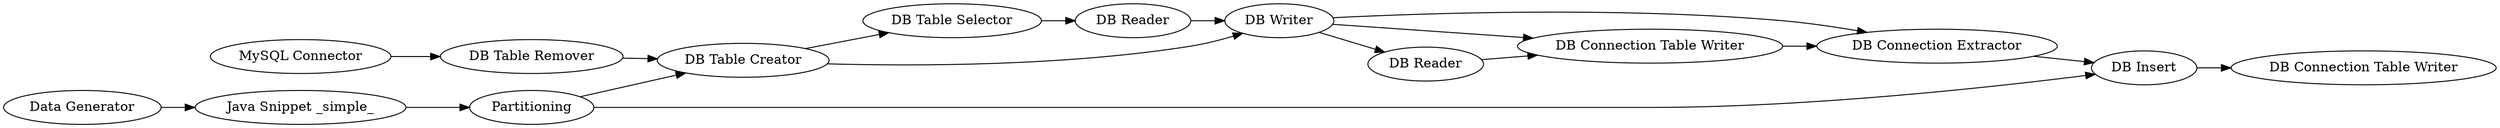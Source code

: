 digraph {
	"446714109943695948_1872" [label="Java Snippet _simple_"]
	"446714109943695948_1876" [label="DB Connection Extractor"]
	"446714109943695948_1877" [label="DB Connection Table Writer"]
	"446714109943695948_1871" [label="DB Table Creator"]
	"446714109943695948_1878" [label="DB Connection Table Writer"]
	"446714109943695948_71" [label="DB Reader"]
	"446714109943695948_1874" [label="DB Insert"]
	"446714109943695948_1873" [label="DB Table Remover"]
	"446714109943695948_76" [label="DB Reader"]
	"446714109943695948_70" [label="Data Generator"]
	"446714109943695948_72" [label="DB Table Selector"]
	"446714109943695948_1" [label="MySQL Connector"]
	"446714109943695948_75" [label="DB Writer"]
	"446714109943695948_1875" [label=Partitioning]
	"446714109943695948_1876" -> "446714109943695948_1874"
	"446714109943695948_72" -> "446714109943695948_71"
	"446714109943695948_75" -> "446714109943695948_1876"
	"446714109943695948_1877" -> "446714109943695948_1876"
	"446714109943695948_1875" -> "446714109943695948_1874"
	"446714109943695948_71" -> "446714109943695948_75"
	"446714109943695948_1871" -> "446714109943695948_75"
	"446714109943695948_1874" -> "446714109943695948_1878"
	"446714109943695948_75" -> "446714109943695948_1877"
	"446714109943695948_1873" -> "446714109943695948_1871"
	"446714109943695948_70" -> "446714109943695948_1872"
	"446714109943695948_1871" -> "446714109943695948_72"
	"446714109943695948_1875" -> "446714109943695948_1871"
	"446714109943695948_1" -> "446714109943695948_1873"
	"446714109943695948_1872" -> "446714109943695948_1875"
	"446714109943695948_75" -> "446714109943695948_76"
	"446714109943695948_76" -> "446714109943695948_1877"
	rankdir=LR
}
